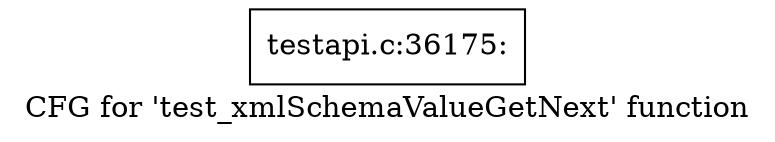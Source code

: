 digraph "CFG for 'test_xmlSchemaValueGetNext' function" {
	label="CFG for 'test_xmlSchemaValueGetNext' function";

	Node0x54bb550 [shape=record,label="{testapi.c:36175:}"];
}
